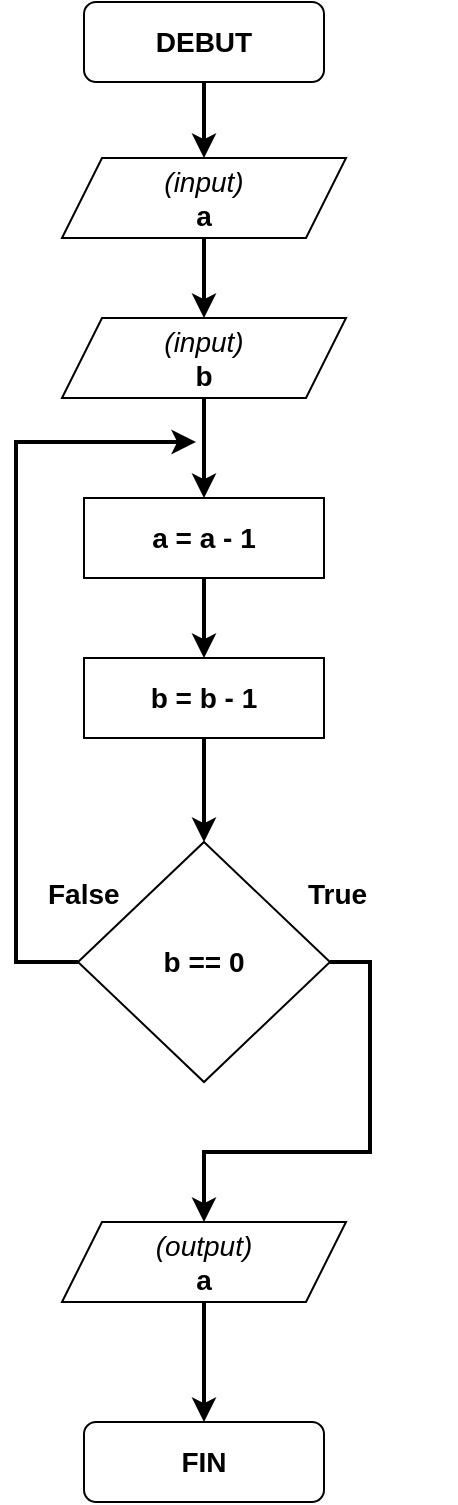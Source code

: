<mxfile version="20.3.0" type="device"><diagram id="Uu_YZgxmPJDjxPlHdVz0" name="Page-1"><mxGraphModel dx="1102" dy="685" grid="1" gridSize="10" guides="1" tooltips="1" connect="1" arrows="1" fold="1" page="1" pageScale="1" pageWidth="827" pageHeight="1169" math="0" shadow="0"><root><mxCell id="0"/><mxCell id="1" parent="0"/><mxCell id="Zi3YkmGnF6Rt7oiV8RZ6-1" style="edgeStyle=orthogonalEdgeStyle;rounded=0;orthogonalLoop=1;jettySize=auto;html=1;exitX=0.5;exitY=1;exitDx=0;exitDy=0;entryX=0.5;entryY=0;entryDx=0;entryDy=0;fontSize=14;strokeWidth=2;" parent="1" source="Zi3YkmGnF6Rt7oiV8RZ6-2" target="Zi3YkmGnF6Rt7oiV8RZ6-5" edge="1"><mxGeometry relative="1" as="geometry"/></mxCell><mxCell id="Zi3YkmGnF6Rt7oiV8RZ6-2" value="&lt;font style=&quot;font-size: 14px;&quot;&gt;&lt;b&gt;DEBUT&lt;/b&gt;&lt;/font&gt;" style="rounded=1;whiteSpace=wrap;html=1;" parent="1" vertex="1"><mxGeometry x="354" y="40" width="120" height="40" as="geometry"/></mxCell><mxCell id="Zi3YkmGnF6Rt7oiV8RZ6-3" value="&lt;font style=&quot;font-size: 14px;&quot;&gt;&lt;b&gt;FIN&lt;/b&gt;&lt;/font&gt;" style="rounded=1;whiteSpace=wrap;html=1;" parent="1" vertex="1"><mxGeometry x="354" y="750" width="120" height="40" as="geometry"/></mxCell><mxCell id="Zi3YkmGnF6Rt7oiV8RZ6-4" style="edgeStyle=orthogonalEdgeStyle;rounded=0;orthogonalLoop=1;jettySize=auto;html=1;exitX=0.5;exitY=1;exitDx=0;exitDy=0;entryX=0.5;entryY=0;entryDx=0;entryDy=0;strokeWidth=2;fontSize=14;" parent="1" source="Zi3YkmGnF6Rt7oiV8RZ6-5" target="Zi3YkmGnF6Rt7oiV8RZ6-7" edge="1"><mxGeometry relative="1" as="geometry"/></mxCell><mxCell id="Zi3YkmGnF6Rt7oiV8RZ6-5" value="&lt;i&gt;(input)&lt;/i&gt;&lt;br&gt;&lt;b&gt;a&lt;/b&gt;" style="shape=parallelogram;perimeter=parallelogramPerimeter;whiteSpace=wrap;html=1;fixedSize=1;fontSize=14;" parent="1" vertex="1"><mxGeometry x="343" y="118" width="142" height="40" as="geometry"/></mxCell><mxCell id="Zi3YkmGnF6Rt7oiV8RZ6-6" style="edgeStyle=orthogonalEdgeStyle;rounded=0;orthogonalLoop=1;jettySize=auto;html=1;exitX=0.5;exitY=1;exitDx=0;exitDy=0;strokeWidth=2;fontSize=14;" parent="1" source="Zi3YkmGnF6Rt7oiV8RZ6-7" target="Zi3YkmGnF6Rt7oiV8RZ6-9" edge="1"><mxGeometry relative="1" as="geometry"/></mxCell><mxCell id="Zi3YkmGnF6Rt7oiV8RZ6-7" value="&lt;i&gt;(input)&lt;/i&gt;&lt;br&gt;&lt;b&gt;b&lt;/b&gt;" style="shape=parallelogram;perimeter=parallelogramPerimeter;whiteSpace=wrap;html=1;fixedSize=1;fontSize=14;" parent="1" vertex="1"><mxGeometry x="343" y="198" width="142" height="40" as="geometry"/></mxCell><mxCell id="Zi3YkmGnF6Rt7oiV8RZ6-8" style="edgeStyle=orthogonalEdgeStyle;rounded=0;orthogonalLoop=1;jettySize=auto;html=1;exitX=0.5;exitY=1;exitDx=0;exitDy=0;entryX=0.5;entryY=0;entryDx=0;entryDy=0;strokeWidth=2;fontSize=14;" parent="1" source="Zi3YkmGnF6Rt7oiV8RZ6-9" target="Zi3YkmGnF6Rt7oiV8RZ6-11" edge="1"><mxGeometry relative="1" as="geometry"/></mxCell><mxCell id="Zi3YkmGnF6Rt7oiV8RZ6-9" value="&lt;b&gt;a = a - 1&lt;/b&gt;" style="rounded=0;whiteSpace=wrap;html=1;fontSize=14;" parent="1" vertex="1"><mxGeometry x="354" y="288" width="120" height="40" as="geometry"/></mxCell><mxCell id="Zi3YkmGnF6Rt7oiV8RZ6-10" style="edgeStyle=orthogonalEdgeStyle;rounded=0;orthogonalLoop=1;jettySize=auto;html=1;exitX=0.5;exitY=1;exitDx=0;exitDy=0;entryX=0.5;entryY=0;entryDx=0;entryDy=0;strokeWidth=2;fontSize=14;" parent="1" source="Zi3YkmGnF6Rt7oiV8RZ6-11" target="Zi3YkmGnF6Rt7oiV8RZ6-13" edge="1"><mxGeometry relative="1" as="geometry"/></mxCell><mxCell id="Zi3YkmGnF6Rt7oiV8RZ6-11" value="&lt;b&gt;b = b - 1&lt;/b&gt;" style="rounded=0;whiteSpace=wrap;html=1;fontSize=14;" parent="1" vertex="1"><mxGeometry x="354" y="368" width="120" height="40" as="geometry"/></mxCell><mxCell id="Zi3YkmGnF6Rt7oiV8RZ6-12" style="edgeStyle=orthogonalEdgeStyle;rounded=0;orthogonalLoop=1;jettySize=auto;html=1;exitX=1;exitY=0.5;exitDx=0;exitDy=0;entryX=0.5;entryY=0;entryDx=0;entryDy=0;strokeWidth=2;fontSize=14;" parent="1" source="Zi3YkmGnF6Rt7oiV8RZ6-13" target="Zi3YkmGnF6Rt7oiV8RZ6-15" edge="1"><mxGeometry relative="1" as="geometry"/></mxCell><mxCell id="Zi3YkmGnF6Rt7oiV8RZ6-13" value="&lt;b&gt;b == 0&lt;/b&gt;" style="rhombus;whiteSpace=wrap;html=1;fontSize=14;" parent="1" vertex="1"><mxGeometry x="351" y="460" width="126" height="120" as="geometry"/></mxCell><mxCell id="Zi3YkmGnF6Rt7oiV8RZ6-14" style="edgeStyle=orthogonalEdgeStyle;rounded=0;orthogonalLoop=1;jettySize=auto;html=1;exitX=0.5;exitY=1;exitDx=0;exitDy=0;entryX=0.5;entryY=0;entryDx=0;entryDy=0;strokeWidth=2;fontSize=14;" parent="1" source="Zi3YkmGnF6Rt7oiV8RZ6-15" target="Zi3YkmGnF6Rt7oiV8RZ6-3" edge="1"><mxGeometry relative="1" as="geometry"/></mxCell><mxCell id="Zi3YkmGnF6Rt7oiV8RZ6-15" value="&lt;i&gt;(output)&lt;/i&gt;&lt;br&gt;&lt;b&gt;a&lt;/b&gt;" style="shape=parallelogram;perimeter=parallelogramPerimeter;whiteSpace=wrap;html=1;fixedSize=1;fontSize=14;" parent="1" vertex="1"><mxGeometry x="343" y="650" width="142" height="40" as="geometry"/></mxCell><mxCell id="Zi3YkmGnF6Rt7oiV8RZ6-16" value="" style="endArrow=classic;html=1;rounded=0;strokeWidth=2;fontSize=14;exitX=0;exitY=0.5;exitDx=0;exitDy=0;" parent="1" source="Zi3YkmGnF6Rt7oiV8RZ6-13" edge="1"><mxGeometry width="50" height="50" relative="1" as="geometry"><mxPoint x="390" y="350" as="sourcePoint"/><mxPoint x="410" y="260" as="targetPoint"/><Array as="points"><mxPoint x="320" y="520"/><mxPoint x="320" y="260"/></Array></mxGeometry></mxCell><mxCell id="RGpZgOASRJAvPsdD9cFU-1" value="True" style="text;strokeColor=none;fillColor=none;align=left;verticalAlign=middle;spacingLeft=4;spacingRight=4;overflow=hidden;points=[[0,0.5],[1,0.5]];portConstraint=eastwest;rotatable=0;fontStyle=1;fontSize=14;" vertex="1" parent="1"><mxGeometry x="460" y="470" width="80" height="30" as="geometry"/></mxCell><mxCell id="RGpZgOASRJAvPsdD9cFU-2" value="False" style="text;strokeColor=none;fillColor=none;align=left;verticalAlign=middle;spacingLeft=4;spacingRight=4;overflow=hidden;points=[[0,0.5],[1,0.5]];portConstraint=eastwest;rotatable=0;fontStyle=1;fontSize=14;" vertex="1" parent="1"><mxGeometry x="330" y="470" width="80" height="30" as="geometry"/></mxCell></root></mxGraphModel></diagram></mxfile>